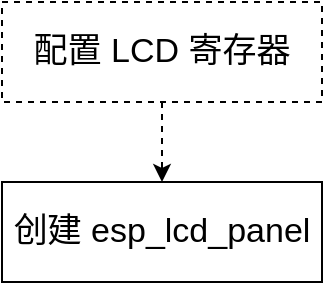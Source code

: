 <mxfile>
    <diagram id="ZN-Y50-iOPjWMrZlISFB" name="Page-1">
        <mxGraphModel dx="528" dy="534" grid="1" gridSize="5" guides="1" tooltips="1" connect="1" arrows="1" fold="1" page="1" pageScale="1" pageWidth="827" pageHeight="1169" background="#ffffff" math="0" shadow="0">
            <root>
                <mxCell id="0"/>
                <mxCell id="1" parent="0"/>
                <mxCell id="53" value="创建 esp_lcd_panel" style="whiteSpace=wrap;html=1;fillColor=#FFFFFF;fontColor=#000000;strokeColor=#000000;fontSize=17;" parent="1" vertex="1">
                    <mxGeometry x="240" y="240" width="160" height="50" as="geometry"/>
                </mxCell>
                <mxCell id="56" style="edgeStyle=none;html=1;entryX=0.5;entryY=0;entryDx=0;entryDy=0;strokeColor=#000000;dashed=1;" edge="1" parent="1" source="55" target="53">
                    <mxGeometry relative="1" as="geometry"/>
                </mxCell>
                <mxCell id="55" value="配置 LCD 寄存器" style="whiteSpace=wrap;html=1;fillColor=#FFFFFF;fontColor=#000000;strokeColor=#000000;fontSize=17;dashed=1;" vertex="1" parent="1">
                    <mxGeometry x="240" y="150" width="160" height="50" as="geometry"/>
                </mxCell>
            </root>
        </mxGraphModel>
    </diagram>
</mxfile>